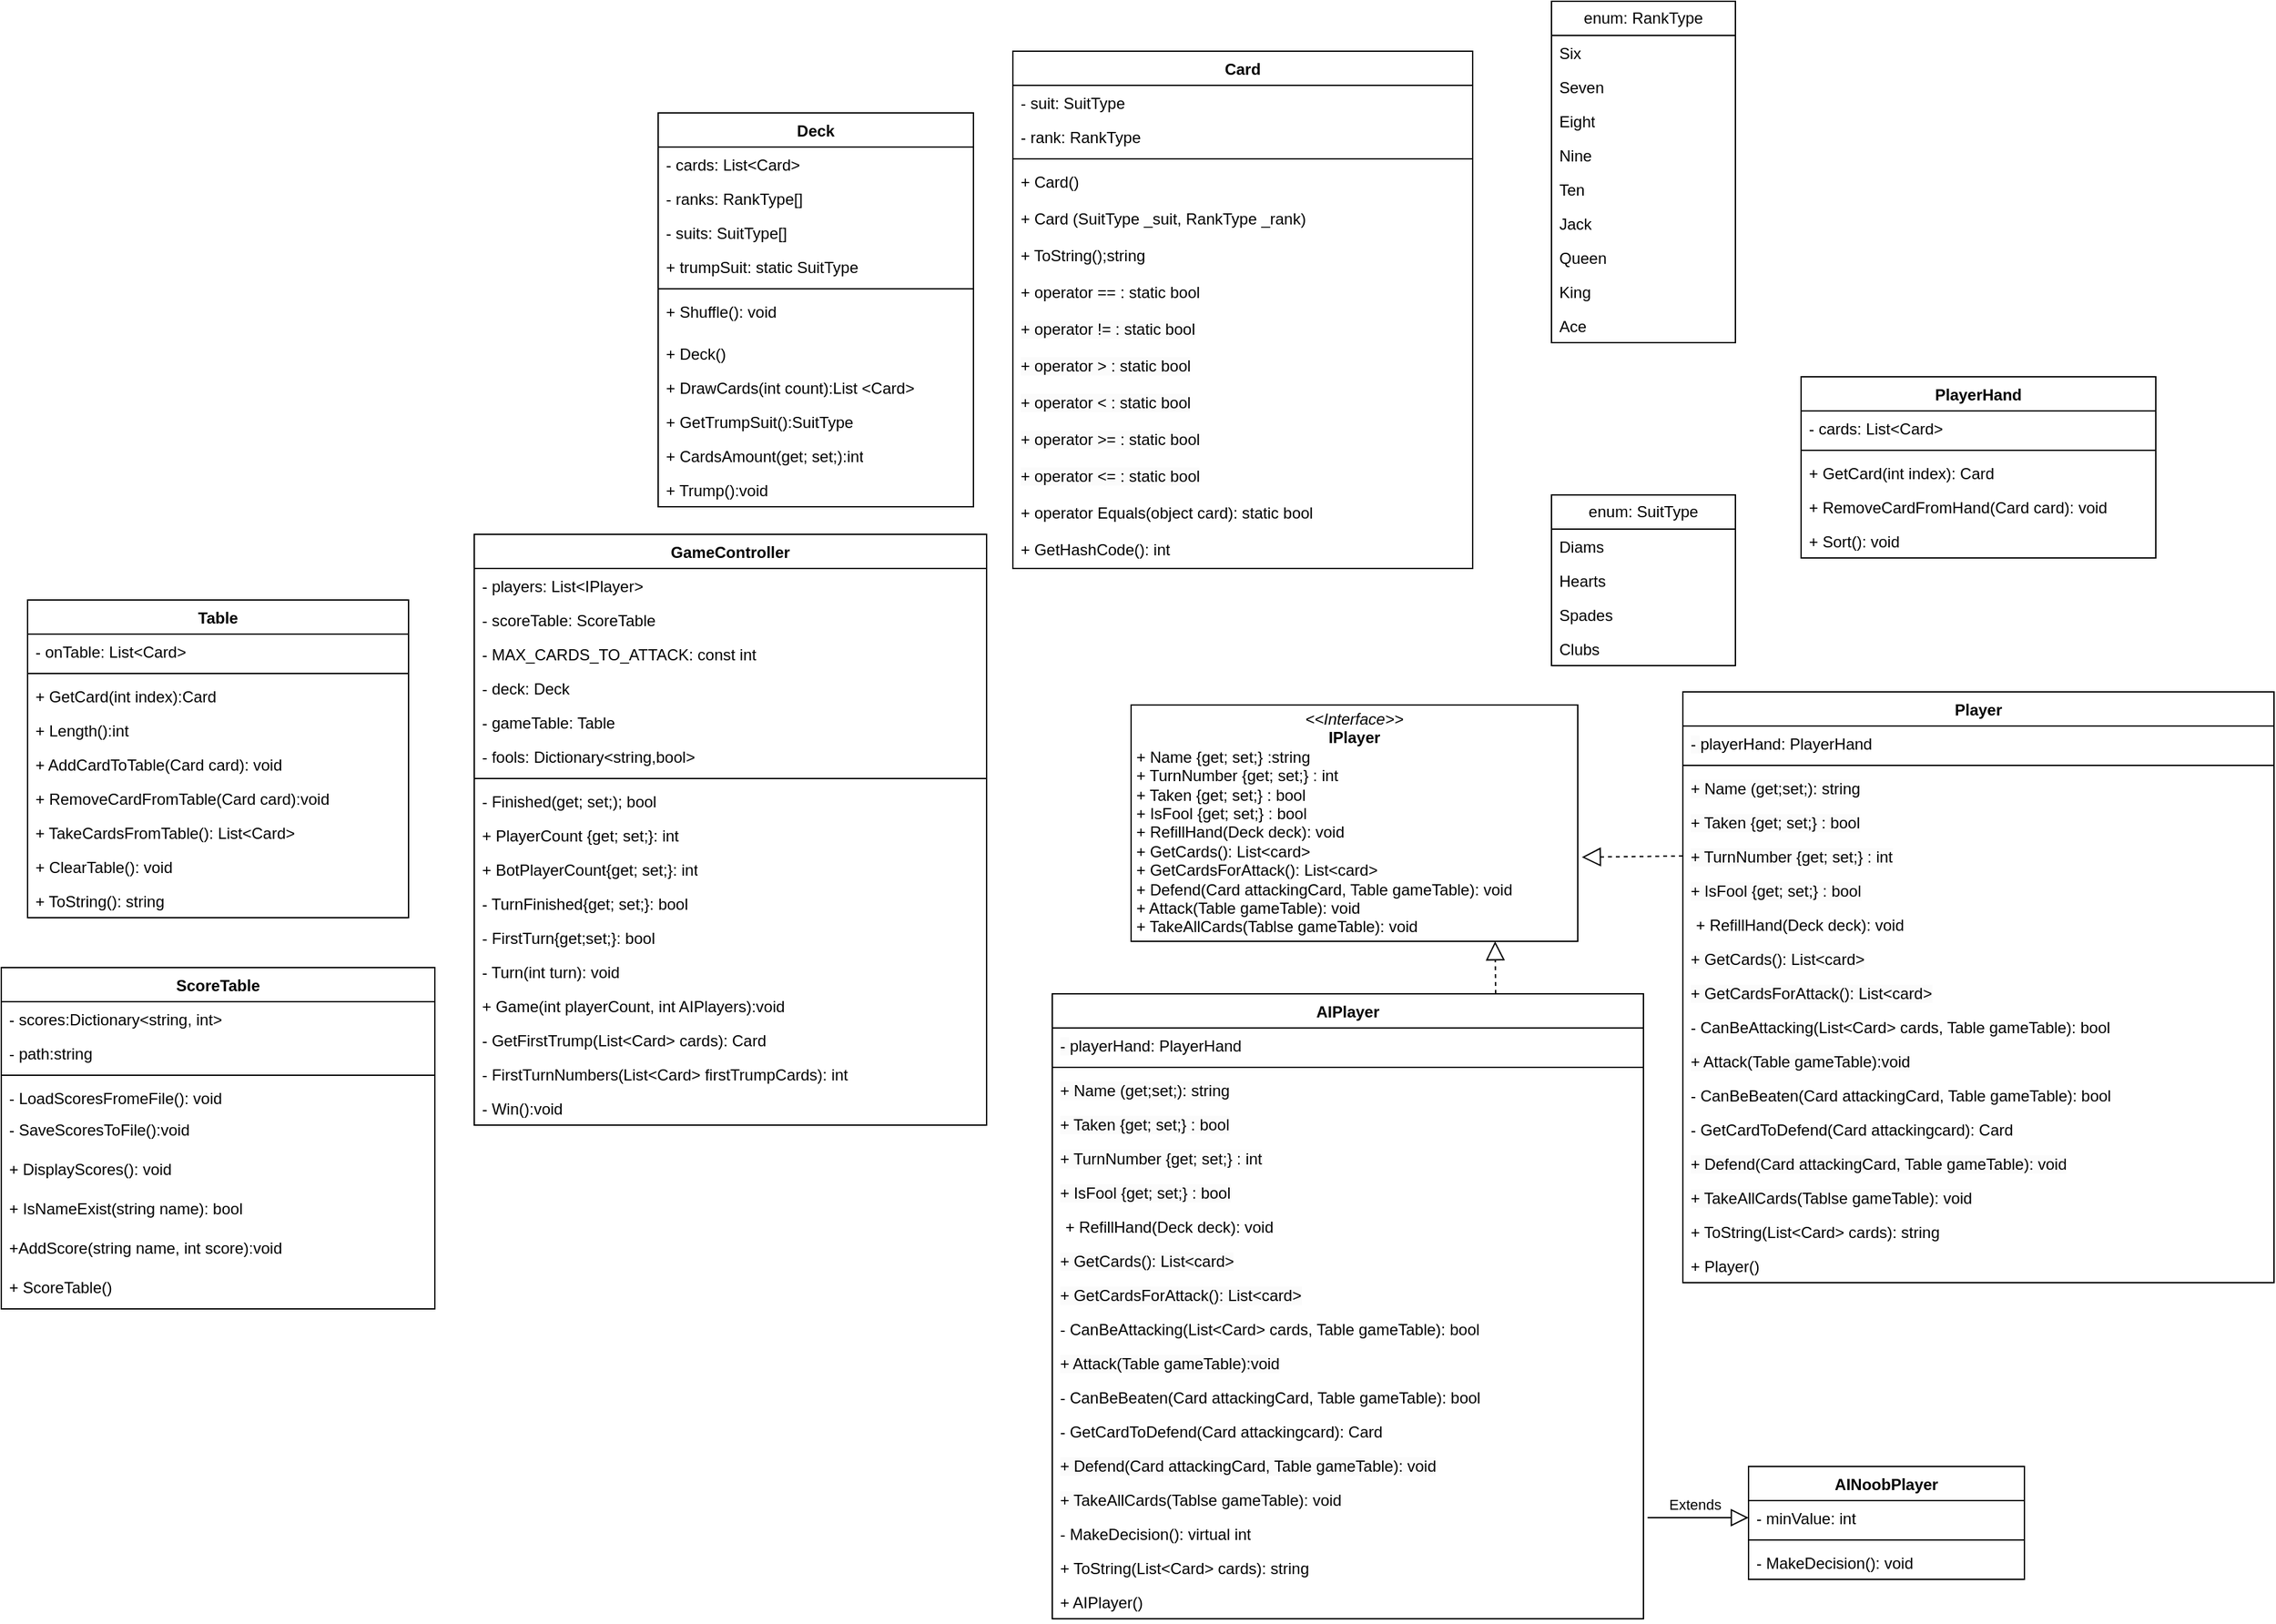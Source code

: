<mxfile version="24.7.17">
  <diagram name="Страница — 1" id="oNnPywaHwcHPnCb4dMVC">
    <mxGraphModel dx="3088" dy="3110" grid="1" gridSize="10" guides="1" tooltips="1" connect="1" arrows="1" fold="1" page="1" pageScale="1" pageWidth="827" pageHeight="1169" math="0" shadow="0">
      <root>
        <mxCell id="0" />
        <mxCell id="1" parent="0" />
        <mxCell id="u0cuv5xGiNIbPDt_39iv-7" value="&lt;p style=&quot;margin:0px;margin-top:4px;text-align:center;&quot;&gt;&lt;i&gt;&amp;lt;&amp;lt;Interface&amp;gt;&amp;gt;&lt;/i&gt;&lt;br&gt;&lt;b&gt;IPlayer&lt;/b&gt;&lt;/p&gt;&lt;p style=&quot;margin:0px;margin-left:4px;&quot;&gt;&lt;/p&gt;&lt;p style=&quot;margin:0px;margin-left:4px;&quot;&gt;+ Name {get; set;} :string&lt;/p&gt;&lt;p style=&quot;margin:0px;margin-left:4px;&quot;&gt;+ TurnNumber {get; set;} : int&lt;/p&gt;&lt;p style=&quot;margin:0px;margin-left:4px;&quot;&gt;+ Taken {get; set;} : bool&lt;/p&gt;&lt;p style=&quot;margin:0px;margin-left:4px;&quot;&gt;+ IsFool {get; set;} : bool&lt;/p&gt;&lt;p style=&quot;margin:0px;margin-left:4px;&quot;&gt;&lt;span style=&quot;background-color: initial;&quot;&gt;+ RefillHand(Deck deck): void&lt;/span&gt;&lt;br&gt;&lt;/p&gt;&lt;p style=&quot;margin:0px;margin-left:4px;&quot;&gt;&lt;span style=&quot;background-color: initial;&quot;&gt;+ GetCards(): List&amp;lt;card&amp;gt;&lt;/span&gt;&lt;/p&gt;&lt;p style=&quot;margin:0px;margin-left:4px;&quot;&gt;+ GetCardsForAttack(): List&amp;lt;card&amp;gt;&lt;span style=&quot;background-color: initial;&quot;&gt;&lt;br&gt;&lt;/span&gt;&lt;/p&gt;&lt;p style=&quot;margin:0px;margin-left:4px;&quot;&gt;+ Defend(Card attackingCard, Table gameTable&lt;span style=&quot;background-color: initial;&quot;&gt;): void&lt;/span&gt;&lt;/p&gt;&lt;p style=&quot;margin:0px;margin-left:4px;&quot;&gt;+ Attack(Table gameTable&lt;span style=&quot;background-color: initial;&quot;&gt;): void&lt;/span&gt;&lt;/p&gt;&lt;p style=&quot;margin:0px;margin-left:4px;&quot;&gt;+ TakeAllCards(Tablse gameTable): void&lt;br&gt;&lt;/p&gt;" style="verticalAlign=top;align=left;overflow=fill;html=1;whiteSpace=wrap;" parent="1" vertex="1">
          <mxGeometry x="-410" y="-850" width="340" height="180" as="geometry" />
        </mxCell>
        <mxCell id="u0cuv5xGiNIbPDt_39iv-9" value="enum: SuitType" style="swimlane;fontStyle=0;childLayout=stackLayout;horizontal=1;startSize=26;fillColor=none;horizontalStack=0;resizeParent=1;resizeParentMax=0;resizeLast=0;collapsible=1;marginBottom=0;whiteSpace=wrap;html=1;" parent="1" vertex="1">
          <mxGeometry x="-90" y="-1010" width="140" height="130" as="geometry" />
        </mxCell>
        <mxCell id="u0cuv5xGiNIbPDt_39iv-10" value="Diams" style="text;strokeColor=none;fillColor=none;align=left;verticalAlign=top;spacingLeft=4;spacingRight=4;overflow=hidden;rotatable=0;points=[[0,0.5],[1,0.5]];portConstraint=eastwest;whiteSpace=wrap;html=1;" parent="u0cuv5xGiNIbPDt_39iv-9" vertex="1">
          <mxGeometry y="26" width="140" height="26" as="geometry" />
        </mxCell>
        <mxCell id="u0cuv5xGiNIbPDt_39iv-12" value="Hearts" style="text;strokeColor=none;fillColor=none;align=left;verticalAlign=top;spacingLeft=4;spacingRight=4;overflow=hidden;rotatable=0;points=[[0,0.5],[1,0.5]];portConstraint=eastwest;whiteSpace=wrap;html=1;" parent="u0cuv5xGiNIbPDt_39iv-9" vertex="1">
          <mxGeometry y="52" width="140" height="26" as="geometry" />
        </mxCell>
        <mxCell id="u0cuv5xGiNIbPDt_39iv-14" value="Spades" style="text;strokeColor=none;fillColor=none;align=left;verticalAlign=top;spacingLeft=4;spacingRight=4;overflow=hidden;rotatable=0;points=[[0,0.5],[1,0.5]];portConstraint=eastwest;whiteSpace=wrap;html=1;" parent="u0cuv5xGiNIbPDt_39iv-9" vertex="1">
          <mxGeometry y="78" width="140" height="26" as="geometry" />
        </mxCell>
        <mxCell id="u0cuv5xGiNIbPDt_39iv-13" value="Clubs" style="text;strokeColor=none;fillColor=none;align=left;verticalAlign=top;spacingLeft=4;spacingRight=4;overflow=hidden;rotatable=0;points=[[0,0.5],[1,0.5]];portConstraint=eastwest;whiteSpace=wrap;html=1;" parent="u0cuv5xGiNIbPDt_39iv-9" vertex="1">
          <mxGeometry y="104" width="140" height="26" as="geometry" />
        </mxCell>
        <mxCell id="u0cuv5xGiNIbPDt_39iv-15" value="enum: RankType" style="swimlane;fontStyle=0;childLayout=stackLayout;horizontal=1;startSize=26;fillColor=none;horizontalStack=0;resizeParent=1;resizeParentMax=0;resizeLast=0;collapsible=1;marginBottom=0;whiteSpace=wrap;html=1;align=center;" parent="1" vertex="1">
          <mxGeometry x="-90" y="-1386" width="140" height="260" as="geometry" />
        </mxCell>
        <mxCell id="u0cuv5xGiNIbPDt_39iv-16" value="Six" style="text;strokeColor=none;fillColor=none;align=left;verticalAlign=top;spacingLeft=4;spacingRight=4;overflow=hidden;rotatable=0;points=[[0,0.5],[1,0.5]];portConstraint=eastwest;whiteSpace=wrap;html=1;" parent="u0cuv5xGiNIbPDt_39iv-15" vertex="1">
          <mxGeometry y="26" width="140" height="26" as="geometry" />
        </mxCell>
        <mxCell id="u0cuv5xGiNIbPDt_39iv-21" value="Seven" style="text;strokeColor=none;fillColor=none;align=left;verticalAlign=top;spacingLeft=4;spacingRight=4;overflow=hidden;rotatable=0;points=[[0,0.5],[1,0.5]];portConstraint=eastwest;whiteSpace=wrap;html=1;" parent="u0cuv5xGiNIbPDt_39iv-15" vertex="1">
          <mxGeometry y="52" width="140" height="26" as="geometry" />
        </mxCell>
        <mxCell id="u0cuv5xGiNIbPDt_39iv-20" value="Eight" style="text;strokeColor=none;fillColor=none;align=left;verticalAlign=top;spacingLeft=4;spacingRight=4;overflow=hidden;rotatable=0;points=[[0,0.5],[1,0.5]];portConstraint=eastwest;whiteSpace=wrap;html=1;" parent="u0cuv5xGiNIbPDt_39iv-15" vertex="1">
          <mxGeometry y="78" width="140" height="26" as="geometry" />
        </mxCell>
        <mxCell id="u0cuv5xGiNIbPDt_39iv-17" value="Nine" style="text;strokeColor=none;fillColor=none;align=left;verticalAlign=top;spacingLeft=4;spacingRight=4;overflow=hidden;rotatable=0;points=[[0,0.5],[1,0.5]];portConstraint=eastwest;whiteSpace=wrap;html=1;" parent="u0cuv5xGiNIbPDt_39iv-15" vertex="1">
          <mxGeometry y="104" width="140" height="26" as="geometry" />
        </mxCell>
        <mxCell id="u0cuv5xGiNIbPDt_39iv-18" value="Ten" style="text;strokeColor=none;fillColor=none;align=left;verticalAlign=top;spacingLeft=4;spacingRight=4;overflow=hidden;rotatable=0;points=[[0,0.5],[1,0.5]];portConstraint=eastwest;whiteSpace=wrap;html=1;" parent="u0cuv5xGiNIbPDt_39iv-15" vertex="1">
          <mxGeometry y="130" width="140" height="26" as="geometry" />
        </mxCell>
        <mxCell id="u0cuv5xGiNIbPDt_39iv-19" value="Jack" style="text;strokeColor=none;fillColor=none;align=left;verticalAlign=top;spacingLeft=4;spacingRight=4;overflow=hidden;rotatable=0;points=[[0,0.5],[1,0.5]];portConstraint=eastwest;whiteSpace=wrap;html=1;" parent="u0cuv5xGiNIbPDt_39iv-15" vertex="1">
          <mxGeometry y="156" width="140" height="26" as="geometry" />
        </mxCell>
        <mxCell id="u0cuv5xGiNIbPDt_39iv-24" value="Queen" style="text;strokeColor=none;fillColor=none;align=left;verticalAlign=top;spacingLeft=4;spacingRight=4;overflow=hidden;rotatable=0;points=[[0,0.5],[1,0.5]];portConstraint=eastwest;whiteSpace=wrap;html=1;" parent="u0cuv5xGiNIbPDt_39iv-15" vertex="1">
          <mxGeometry y="182" width="140" height="26" as="geometry" />
        </mxCell>
        <mxCell id="u0cuv5xGiNIbPDt_39iv-23" value="King" style="text;strokeColor=none;fillColor=none;align=left;verticalAlign=top;spacingLeft=4;spacingRight=4;overflow=hidden;rotatable=0;points=[[0,0.5],[1,0.5]];portConstraint=eastwest;whiteSpace=wrap;html=1;" parent="u0cuv5xGiNIbPDt_39iv-15" vertex="1">
          <mxGeometry y="208" width="140" height="26" as="geometry" />
        </mxCell>
        <mxCell id="u0cuv5xGiNIbPDt_39iv-22" value="Ace" style="text;strokeColor=none;fillColor=none;align=left;verticalAlign=top;spacingLeft=4;spacingRight=4;overflow=hidden;rotatable=0;points=[[0,0.5],[1,0.5]];portConstraint=eastwest;whiteSpace=wrap;html=1;" parent="u0cuv5xGiNIbPDt_39iv-15" vertex="1">
          <mxGeometry y="234" width="140" height="26" as="geometry" />
        </mxCell>
        <mxCell id="u0cuv5xGiNIbPDt_39iv-30" value="GameController" style="swimlane;fontStyle=1;align=center;verticalAlign=top;childLayout=stackLayout;horizontal=1;startSize=26;horizontalStack=0;resizeParent=1;resizeParentMax=0;resizeLast=0;collapsible=1;marginBottom=0;whiteSpace=wrap;html=1;" parent="1" vertex="1">
          <mxGeometry x="-910" y="-980" width="390" height="450" as="geometry" />
        </mxCell>
        <mxCell id="uTUZKhjC_i32pkB5EiFj-2" value="- players: List&amp;lt;IPlayer&amp;gt;" style="text;strokeColor=none;fillColor=none;align=left;verticalAlign=top;spacingLeft=4;spacingRight=4;overflow=hidden;rotatable=0;points=[[0,0.5],[1,0.5]];portConstraint=eastwest;whiteSpace=wrap;html=1;" parent="u0cuv5xGiNIbPDt_39iv-30" vertex="1">
          <mxGeometry y="26" width="390" height="26" as="geometry" />
        </mxCell>
        <mxCell id="u0cuv5xGiNIbPDt_39iv-89" value="- scoreTable: ScoreTable" style="text;strokeColor=none;fillColor=none;align=left;verticalAlign=top;spacingLeft=4;spacingRight=4;overflow=hidden;rotatable=0;points=[[0,0.5],[1,0.5]];portConstraint=eastwest;whiteSpace=wrap;html=1;" parent="u0cuv5xGiNIbPDt_39iv-30" vertex="1">
          <mxGeometry y="52" width="390" height="26" as="geometry" />
        </mxCell>
        <mxCell id="u0cuv5xGiNIbPDt_39iv-86" value="- MAX_CARDS_TO_ATTACK: const int" style="text;strokeColor=none;fillColor=none;align=left;verticalAlign=top;spacingLeft=4;spacingRight=4;overflow=hidden;rotatable=0;points=[[0,0.5],[1,0.5]];portConstraint=eastwest;whiteSpace=wrap;html=1;" parent="u0cuv5xGiNIbPDt_39iv-30" vertex="1">
          <mxGeometry y="78" width="390" height="26" as="geometry" />
        </mxCell>
        <mxCell id="u0cuv5xGiNIbPDt_39iv-88" value="- deck: Deck" style="text;strokeColor=none;fillColor=none;align=left;verticalAlign=top;spacingLeft=4;spacingRight=4;overflow=hidden;rotatable=0;points=[[0,0.5],[1,0.5]];portConstraint=eastwest;whiteSpace=wrap;html=1;" parent="u0cuv5xGiNIbPDt_39iv-30" vertex="1">
          <mxGeometry y="104" width="390" height="26" as="geometry" />
        </mxCell>
        <mxCell id="g_3MPtzC0vHh95wkXW5L-55" value="- gameTable: Table" style="text;strokeColor=none;fillColor=none;align=left;verticalAlign=top;spacingLeft=4;spacingRight=4;overflow=hidden;rotatable=0;points=[[0,0.5],[1,0.5]];portConstraint=eastwest;whiteSpace=wrap;html=1;" parent="u0cuv5xGiNIbPDt_39iv-30" vertex="1">
          <mxGeometry y="130" width="390" height="26" as="geometry" />
        </mxCell>
        <mxCell id="1dLIoL9sPWLvUdfnDK37-1" value="- fools: Dictionary&amp;lt;string,bool&amp;gt;" style="text;strokeColor=none;fillColor=none;align=left;verticalAlign=top;spacingLeft=4;spacingRight=4;overflow=hidden;rotatable=0;points=[[0,0.5],[1,0.5]];portConstraint=eastwest;whiteSpace=wrap;html=1;" vertex="1" parent="u0cuv5xGiNIbPDt_39iv-30">
          <mxGeometry y="156" width="390" height="26" as="geometry" />
        </mxCell>
        <mxCell id="u0cuv5xGiNIbPDt_39iv-32" value="" style="line;strokeWidth=1;fillColor=none;align=left;verticalAlign=middle;spacingTop=-1;spacingLeft=3;spacingRight=3;rotatable=0;labelPosition=right;points=[];portConstraint=eastwest;strokeColor=inherit;" parent="u0cuv5xGiNIbPDt_39iv-30" vertex="1">
          <mxGeometry y="182" width="390" height="8" as="geometry" />
        </mxCell>
        <mxCell id="u0cuv5xGiNIbPDt_39iv-90" value="- Finished(get; set;); bool" style="text;strokeColor=none;fillColor=none;align=left;verticalAlign=top;spacingLeft=4;spacingRight=4;overflow=hidden;rotatable=0;points=[[0,0.5],[1,0.5]];portConstraint=eastwest;whiteSpace=wrap;html=1;" parent="u0cuv5xGiNIbPDt_39iv-30" vertex="1">
          <mxGeometry y="190" width="390" height="26" as="geometry" />
        </mxCell>
        <mxCell id="g_3MPtzC0vHh95wkXW5L-60" value="+ PlayerCount {get; set;}: int" style="text;strokeColor=none;fillColor=none;align=left;verticalAlign=top;spacingLeft=4;spacingRight=4;overflow=hidden;rotatable=0;points=[[0,0.5],[1,0.5]];portConstraint=eastwest;whiteSpace=wrap;html=1;" parent="u0cuv5xGiNIbPDt_39iv-30" vertex="1">
          <mxGeometry y="216" width="390" height="26" as="geometry" />
        </mxCell>
        <mxCell id="g_3MPtzC0vHh95wkXW5L-59" value="+ BotPlayerCount{get; set;}: int" style="text;strokeColor=none;fillColor=none;align=left;verticalAlign=top;spacingLeft=4;spacingRight=4;overflow=hidden;rotatable=0;points=[[0,0.5],[1,0.5]];portConstraint=eastwest;whiteSpace=wrap;html=1;" parent="u0cuv5xGiNIbPDt_39iv-30" vertex="1">
          <mxGeometry y="242" width="390" height="26" as="geometry" />
        </mxCell>
        <mxCell id="g_3MPtzC0vHh95wkXW5L-58" value="- TurnFinished{get; set;}: bool" style="text;strokeColor=none;fillColor=none;align=left;verticalAlign=top;spacingLeft=4;spacingRight=4;overflow=hidden;rotatable=0;points=[[0,0.5],[1,0.5]];portConstraint=eastwest;whiteSpace=wrap;html=1;" parent="u0cuv5xGiNIbPDt_39iv-30" vertex="1">
          <mxGeometry y="268" width="390" height="26" as="geometry" />
        </mxCell>
        <mxCell id="g_3MPtzC0vHh95wkXW5L-57" value="- FirstTurn{get;set;}: bool" style="text;strokeColor=none;fillColor=none;align=left;verticalAlign=top;spacingLeft=4;spacingRight=4;overflow=hidden;rotatable=0;points=[[0,0.5],[1,0.5]];portConstraint=eastwest;whiteSpace=wrap;html=1;" parent="u0cuv5xGiNIbPDt_39iv-30" vertex="1">
          <mxGeometry y="294" width="390" height="26" as="geometry" />
        </mxCell>
        <mxCell id="g_3MPtzC0vHh95wkXW5L-56" value="- Turn(int turn): void" style="text;strokeColor=none;fillColor=none;align=left;verticalAlign=top;spacingLeft=4;spacingRight=4;overflow=hidden;rotatable=0;points=[[0,0.5],[1,0.5]];portConstraint=eastwest;whiteSpace=wrap;html=1;" parent="u0cuv5xGiNIbPDt_39iv-30" vertex="1">
          <mxGeometry y="320" width="390" height="26" as="geometry" />
        </mxCell>
        <mxCell id="u0cuv5xGiNIbPDt_39iv-36" value="+ Game(int playerCount, int AIPlayers):void" style="text;strokeColor=none;fillColor=none;align=left;verticalAlign=top;spacingLeft=4;spacingRight=4;overflow=hidden;rotatable=0;points=[[0,0.5],[1,0.5]];portConstraint=eastwest;whiteSpace=wrap;html=1;" parent="u0cuv5xGiNIbPDt_39iv-30" vertex="1">
          <mxGeometry y="346" width="390" height="26" as="geometry" />
        </mxCell>
        <mxCell id="g_3MPtzC0vHh95wkXW5L-62" value="- GetFirstTrump(List&amp;lt;Card&amp;gt; cards): Card" style="text;strokeColor=none;fillColor=none;align=left;verticalAlign=top;spacingLeft=4;spacingRight=4;overflow=hidden;rotatable=0;points=[[0,0.5],[1,0.5]];portConstraint=eastwest;whiteSpace=wrap;html=1;" parent="u0cuv5xGiNIbPDt_39iv-30" vertex="1">
          <mxGeometry y="372" width="390" height="26" as="geometry" />
        </mxCell>
        <mxCell id="g_3MPtzC0vHh95wkXW5L-61" value="- FirstTurnNumbers(List&amp;lt;Card&amp;gt; firstTrumpCards): int" style="text;strokeColor=none;fillColor=none;align=left;verticalAlign=top;spacingLeft=4;spacingRight=4;overflow=hidden;rotatable=0;points=[[0,0.5],[1,0.5]];portConstraint=eastwest;whiteSpace=wrap;html=1;" parent="u0cuv5xGiNIbPDt_39iv-30" vertex="1">
          <mxGeometry y="398" width="390" height="26" as="geometry" />
        </mxCell>
        <mxCell id="u0cuv5xGiNIbPDt_39iv-35" value="- Win():void" style="text;strokeColor=none;fillColor=none;align=left;verticalAlign=top;spacingLeft=4;spacingRight=4;overflow=hidden;rotatable=0;points=[[0,0.5],[1,0.5]];portConstraint=eastwest;whiteSpace=wrap;html=1;" parent="u0cuv5xGiNIbPDt_39iv-30" vertex="1">
          <mxGeometry y="424" width="390" height="26" as="geometry" />
        </mxCell>
        <mxCell id="u0cuv5xGiNIbPDt_39iv-38" value="&lt;b&gt;Deck&lt;/b&gt;" style="swimlane;fontStyle=1;align=center;verticalAlign=top;childLayout=stackLayout;horizontal=1;startSize=26;horizontalStack=0;resizeParent=1;resizeParentMax=0;resizeLast=0;collapsible=1;marginBottom=0;whiteSpace=wrap;html=1;" parent="1" vertex="1">
          <mxGeometry x="-770" y="-1301" width="240" height="300" as="geometry" />
        </mxCell>
        <mxCell id="u0cuv5xGiNIbPDt_39iv-39" value="- cards: List&amp;lt;Card&amp;gt;" style="text;strokeColor=none;fillColor=none;align=left;verticalAlign=top;spacingLeft=4;spacingRight=4;overflow=hidden;rotatable=0;points=[[0,0.5],[1,0.5]];portConstraint=eastwest;whiteSpace=wrap;html=1;" parent="u0cuv5xGiNIbPDt_39iv-38" vertex="1">
          <mxGeometry y="26" width="240" height="26" as="geometry" />
        </mxCell>
        <mxCell id="u0cuv5xGiNIbPDt_39iv-42" value="- ranks: RankType[]" style="text;strokeColor=none;fillColor=none;align=left;verticalAlign=top;spacingLeft=4;spacingRight=4;overflow=hidden;rotatable=0;points=[[0,0.5],[1,0.5]];portConstraint=eastwest;whiteSpace=wrap;html=1;" parent="u0cuv5xGiNIbPDt_39iv-38" vertex="1">
          <mxGeometry y="52" width="240" height="26" as="geometry" />
        </mxCell>
        <mxCell id="g_3MPtzC0vHh95wkXW5L-7" value="- suits: SuitType[]" style="text;strokeColor=none;fillColor=none;align=left;verticalAlign=top;spacingLeft=4;spacingRight=4;overflow=hidden;rotatable=0;points=[[0,0.5],[1,0.5]];portConstraint=eastwest;whiteSpace=wrap;html=1;" parent="u0cuv5xGiNIbPDt_39iv-38" vertex="1">
          <mxGeometry y="78" width="240" height="26" as="geometry" />
        </mxCell>
        <mxCell id="g_3MPtzC0vHh95wkXW5L-8" value="+ trumpSuit: static SuitType" style="text;strokeColor=none;fillColor=none;align=left;verticalAlign=top;spacingLeft=4;spacingRight=4;overflow=hidden;rotatable=0;points=[[0,0.5],[1,0.5]];portConstraint=eastwest;whiteSpace=wrap;html=1;" parent="u0cuv5xGiNIbPDt_39iv-38" vertex="1">
          <mxGeometry y="104" width="240" height="26" as="geometry" />
        </mxCell>
        <mxCell id="u0cuv5xGiNIbPDt_39iv-40" value="" style="line;strokeWidth=1;fillColor=none;align=left;verticalAlign=middle;spacingTop=-1;spacingLeft=3;spacingRight=3;rotatable=0;labelPosition=right;points=[];portConstraint=eastwest;strokeColor=inherit;" parent="u0cuv5xGiNIbPDt_39iv-38" vertex="1">
          <mxGeometry y="130" width="240" height="8" as="geometry" />
        </mxCell>
        <mxCell id="u0cuv5xGiNIbPDt_39iv-41" value="+ Shuffle(): void" style="text;strokeColor=none;fillColor=none;align=left;verticalAlign=top;spacingLeft=4;spacingRight=4;overflow=hidden;rotatable=0;points=[[0,0.5],[1,0.5]];portConstraint=eastwest;whiteSpace=wrap;html=1;" parent="u0cuv5xGiNIbPDt_39iv-38" vertex="1">
          <mxGeometry y="138" width="240" height="32" as="geometry" />
        </mxCell>
        <mxCell id="g_3MPtzC0vHh95wkXW5L-9" value="+ Deck()" style="text;strokeColor=none;fillColor=none;align=left;verticalAlign=top;spacingLeft=4;spacingRight=4;overflow=hidden;rotatable=0;points=[[0,0.5],[1,0.5]];portConstraint=eastwest;whiteSpace=wrap;html=1;" parent="u0cuv5xGiNIbPDt_39iv-38" vertex="1">
          <mxGeometry y="170" width="240" height="26" as="geometry" />
        </mxCell>
        <mxCell id="XW7uV3UIntbRirsTcnwH-25" value="+ DrawCards(int count):List &amp;lt;Card&amp;gt;" style="text;strokeColor=none;fillColor=none;align=left;verticalAlign=top;spacingLeft=4;spacingRight=4;overflow=hidden;rotatable=0;points=[[0,0.5],[1,0.5]];portConstraint=eastwest;whiteSpace=wrap;html=1;" parent="u0cuv5xGiNIbPDt_39iv-38" vertex="1">
          <mxGeometry y="196" width="240" height="26" as="geometry" />
        </mxCell>
        <mxCell id="u0cuv5xGiNIbPDt_39iv-43" value="+ GetTrumpSuit():Suit&lt;span style=&quot;background-color: initial;&quot;&gt;Type&lt;/span&gt;" style="text;strokeColor=none;fillColor=none;align=left;verticalAlign=top;spacingLeft=4;spacingRight=4;overflow=hidden;rotatable=0;points=[[0,0.5],[1,0.5]];portConstraint=eastwest;whiteSpace=wrap;html=1;" parent="u0cuv5xGiNIbPDt_39iv-38" vertex="1">
          <mxGeometry y="222" width="240" height="26" as="geometry" />
        </mxCell>
        <mxCell id="u0cuv5xGiNIbPDt_39iv-70" value="+ CardsAmount(get; set;):int" style="text;strokeColor=none;fillColor=none;align=left;verticalAlign=top;spacingLeft=4;spacingRight=4;overflow=hidden;rotatable=0;points=[[0,0.5],[1,0.5]];portConstraint=eastwest;whiteSpace=wrap;html=1;" parent="u0cuv5xGiNIbPDt_39iv-38" vertex="1">
          <mxGeometry y="248" width="240" height="26" as="geometry" />
        </mxCell>
        <mxCell id="uD5jhdBLe7129n5WWqSE-4" value="+ Trump():void" style="text;strokeColor=none;fillColor=none;align=left;verticalAlign=top;spacingLeft=4;spacingRight=4;overflow=hidden;rotatable=0;points=[[0,0.5],[1,0.5]];portConstraint=eastwest;whiteSpace=wrap;html=1;" parent="u0cuv5xGiNIbPDt_39iv-38" vertex="1">
          <mxGeometry y="274" width="240" height="26" as="geometry" />
        </mxCell>
        <mxCell id="u0cuv5xGiNIbPDt_39iv-45" value="ScoreTable" style="swimlane;fontStyle=1;align=center;verticalAlign=top;childLayout=stackLayout;horizontal=1;startSize=26;horizontalStack=0;resizeParent=1;resizeParentMax=0;resizeLast=0;collapsible=1;marginBottom=0;whiteSpace=wrap;html=1;" parent="1" vertex="1">
          <mxGeometry x="-1270" y="-650" width="330" height="260" as="geometry" />
        </mxCell>
        <mxCell id="u0cuv5xGiNIbPDt_39iv-67" value="- scores&lt;span style=&quot;background-color: initial;&quot;&gt;:Dictionary&amp;lt;string, int&amp;gt;&lt;/span&gt;" style="text;strokeColor=none;fillColor=none;align=left;verticalAlign=top;spacingLeft=4;spacingRight=4;overflow=hidden;rotatable=0;points=[[0,0.5],[1,0.5]];portConstraint=eastwest;whiteSpace=wrap;html=1;" parent="u0cuv5xGiNIbPDt_39iv-45" vertex="1">
          <mxGeometry y="26" width="330" height="26" as="geometry" />
        </mxCell>
        <mxCell id="uD5jhdBLe7129n5WWqSE-16" value="- path:string" style="text;strokeColor=none;fillColor=none;align=left;verticalAlign=top;spacingLeft=4;spacingRight=4;overflow=hidden;rotatable=0;points=[[0,0.5],[1,0.5]];portConstraint=eastwest;whiteSpace=wrap;html=1;" parent="u0cuv5xGiNIbPDt_39iv-45" vertex="1">
          <mxGeometry y="52" width="330" height="26" as="geometry" />
        </mxCell>
        <mxCell id="u0cuv5xGiNIbPDt_39iv-47" value="" style="line;strokeWidth=1;fillColor=none;align=left;verticalAlign=middle;spacingTop=-1;spacingLeft=3;spacingRight=3;rotatable=0;labelPosition=right;points=[];portConstraint=eastwest;strokeColor=inherit;" parent="u0cuv5xGiNIbPDt_39iv-45" vertex="1">
          <mxGeometry y="78" width="330" height="8" as="geometry" />
        </mxCell>
        <mxCell id="u0cuv5xGiNIbPDt_39iv-48" value="- LoadScoresFromeFile(): void" style="text;strokeColor=none;fillColor=none;align=left;verticalAlign=top;spacingLeft=4;spacingRight=4;overflow=hidden;rotatable=0;points=[[0,0.5],[1,0.5]];portConstraint=eastwest;whiteSpace=wrap;html=1;" parent="u0cuv5xGiNIbPDt_39iv-45" vertex="1">
          <mxGeometry y="86" width="330" height="24" as="geometry" />
        </mxCell>
        <mxCell id="g_3MPtzC0vHh95wkXW5L-1" value="- SaveScoresToFile():void" style="text;strokeColor=none;fillColor=none;align=left;verticalAlign=top;spacingLeft=4;spacingRight=4;overflow=hidden;rotatable=0;points=[[0,0.5],[1,0.5]];portConstraint=eastwest;whiteSpace=wrap;html=1;" parent="u0cuv5xGiNIbPDt_39iv-45" vertex="1">
          <mxGeometry y="110" width="330" height="30" as="geometry" />
        </mxCell>
        <mxCell id="g_3MPtzC0vHh95wkXW5L-2" value="+ DisplayScores(): void" style="text;strokeColor=none;fillColor=none;align=left;verticalAlign=top;spacingLeft=4;spacingRight=4;overflow=hidden;rotatable=0;points=[[0,0.5],[1,0.5]];portConstraint=eastwest;whiteSpace=wrap;html=1;" parent="u0cuv5xGiNIbPDt_39iv-45" vertex="1">
          <mxGeometry y="140" width="330" height="30" as="geometry" />
        </mxCell>
        <mxCell id="g_3MPtzC0vHh95wkXW5L-3" value="+ IsNameExist(string name): bool" style="text;strokeColor=none;fillColor=none;align=left;verticalAlign=top;spacingLeft=4;spacingRight=4;overflow=hidden;rotatable=0;points=[[0,0.5],[1,0.5]];portConstraint=eastwest;whiteSpace=wrap;html=1;" parent="u0cuv5xGiNIbPDt_39iv-45" vertex="1">
          <mxGeometry y="170" width="330" height="30" as="geometry" />
        </mxCell>
        <mxCell id="g_3MPtzC0vHh95wkXW5L-6" value="+AddScore(string name, int score):void" style="text;strokeColor=none;fillColor=none;align=left;verticalAlign=top;spacingLeft=4;spacingRight=4;overflow=hidden;rotatable=0;points=[[0,0.5],[1,0.5]];portConstraint=eastwest;whiteSpace=wrap;html=1;" parent="u0cuv5xGiNIbPDt_39iv-45" vertex="1">
          <mxGeometry y="200" width="330" height="30" as="geometry" />
        </mxCell>
        <mxCell id="u0cuv5xGiNIbPDt_39iv-68" value="+ ScoreTable()" style="text;strokeColor=none;fillColor=none;align=left;verticalAlign=top;spacingLeft=4;spacingRight=4;overflow=hidden;rotatable=0;points=[[0,0.5],[1,0.5]];portConstraint=eastwest;whiteSpace=wrap;html=1;" parent="u0cuv5xGiNIbPDt_39iv-45" vertex="1">
          <mxGeometry y="230" width="330" height="30" as="geometry" />
        </mxCell>
        <mxCell id="u0cuv5xGiNIbPDt_39iv-58" value="Card" style="swimlane;fontStyle=1;align=center;verticalAlign=top;childLayout=stackLayout;horizontal=1;startSize=26;horizontalStack=0;resizeParent=1;resizeParentMax=0;resizeLast=0;collapsible=1;marginBottom=0;whiteSpace=wrap;html=1;" parent="1" vertex="1">
          <mxGeometry x="-500" y="-1348" width="350" height="394" as="geometry" />
        </mxCell>
        <mxCell id="u0cuv5xGiNIbPDt_39iv-59" value="- suit: SuitType" style="text;strokeColor=none;fillColor=none;align=left;verticalAlign=top;spacingLeft=4;spacingRight=4;overflow=hidden;rotatable=0;points=[[0,0.5],[1,0.5]];portConstraint=eastwest;whiteSpace=wrap;html=1;" parent="u0cuv5xGiNIbPDt_39iv-58" vertex="1">
          <mxGeometry y="26" width="350" height="26" as="geometry" />
        </mxCell>
        <mxCell id="u0cuv5xGiNIbPDt_39iv-63" value="- rank: RankType" style="text;strokeColor=none;fillColor=none;align=left;verticalAlign=top;spacingLeft=4;spacingRight=4;overflow=hidden;rotatable=0;points=[[0,0.5],[1,0.5]];portConstraint=eastwest;whiteSpace=wrap;html=1;" parent="u0cuv5xGiNIbPDt_39iv-58" vertex="1">
          <mxGeometry y="52" width="350" height="26" as="geometry" />
        </mxCell>
        <mxCell id="u0cuv5xGiNIbPDt_39iv-60" value="" style="line;strokeWidth=1;fillColor=none;align=left;verticalAlign=middle;spacingTop=-1;spacingLeft=3;spacingRight=3;rotatable=0;labelPosition=right;points=[];portConstraint=eastwest;strokeColor=inherit;" parent="u0cuv5xGiNIbPDt_39iv-58" vertex="1">
          <mxGeometry y="78" width="350" height="8" as="geometry" />
        </mxCell>
        <mxCell id="g_3MPtzC0vHh95wkXW5L-10" value="+ Card()" style="text;strokeColor=none;fillColor=none;align=left;verticalAlign=top;spacingLeft=4;spacingRight=4;overflow=hidden;rotatable=0;points=[[0,0.5],[1,0.5]];portConstraint=eastwest;whiteSpace=wrap;html=1;" parent="u0cuv5xGiNIbPDt_39iv-58" vertex="1">
          <mxGeometry y="86" width="350" height="28" as="geometry" />
        </mxCell>
        <mxCell id="u0cuv5xGiNIbPDt_39iv-61" value="+ Card (SuitType _suit, RankType&amp;nbsp;_rank)&amp;nbsp;" style="text;strokeColor=none;fillColor=none;align=left;verticalAlign=top;spacingLeft=4;spacingRight=4;overflow=hidden;rotatable=0;points=[[0,0.5],[1,0.5]];portConstraint=eastwest;whiteSpace=wrap;html=1;" parent="u0cuv5xGiNIbPDt_39iv-58" vertex="1">
          <mxGeometry y="114" width="350" height="28" as="geometry" />
        </mxCell>
        <mxCell id="u0cuv5xGiNIbPDt_39iv-87" value="+ ToString();string" style="text;strokeColor=none;fillColor=none;align=left;verticalAlign=top;spacingLeft=4;spacingRight=4;overflow=hidden;rotatable=0;points=[[0,0.5],[1,0.5]];portConstraint=eastwest;whiteSpace=wrap;html=1;" parent="u0cuv5xGiNIbPDt_39iv-58" vertex="1">
          <mxGeometry y="142" width="350" height="28" as="geometry" />
        </mxCell>
        <mxCell id="tphsWdSEAuGzGcMl0M73-14" value="&lt;div&gt;+ operator == : static bool&lt;/div&gt;" style="text;strokeColor=none;fillColor=none;align=left;verticalAlign=top;spacingLeft=4;spacingRight=4;overflow=hidden;rotatable=0;points=[[0,0.5],[1,0.5]];portConstraint=eastwest;whiteSpace=wrap;html=1;" parent="u0cuv5xGiNIbPDt_39iv-58" vertex="1">
          <mxGeometry y="170" width="350" height="28" as="geometry" />
        </mxCell>
        <mxCell id="g_3MPtzC0vHh95wkXW5L-14" value="&lt;span style=&quot;color: rgb(0, 0, 0); font-family: Helvetica; font-size: 12px; font-style: normal; font-variant-ligatures: normal; font-variant-caps: normal; font-weight: 400; letter-spacing: normal; orphans: 2; text-align: left; text-indent: 0px; text-transform: none; widows: 2; word-spacing: 0px; -webkit-text-stroke-width: 0px; white-space: normal; background-color: rgb(251, 251, 251); text-decoration-thickness: initial; text-decoration-style: initial; text-decoration-color: initial; display: inline !important; float: none;&quot;&gt;+ operator != : static bool&lt;/span&gt;&lt;div&gt;&lt;br/&gt;&lt;/div&gt;" style="text;strokeColor=none;fillColor=none;align=left;verticalAlign=top;spacingLeft=4;spacingRight=4;overflow=hidden;rotatable=0;points=[[0,0.5],[1,0.5]];portConstraint=eastwest;whiteSpace=wrap;html=1;" parent="u0cuv5xGiNIbPDt_39iv-58" vertex="1">
          <mxGeometry y="198" width="350" height="28" as="geometry" />
        </mxCell>
        <mxCell id="g_3MPtzC0vHh95wkXW5L-13" value="&lt;span style=&quot;color: rgb(0, 0, 0); font-family: Helvetica; font-size: 12px; font-style: normal; font-variant-ligatures: normal; font-variant-caps: normal; font-weight: 400; letter-spacing: normal; orphans: 2; text-align: left; text-indent: 0px; text-transform: none; widows: 2; word-spacing: 0px; -webkit-text-stroke-width: 0px; white-space: normal; background-color: rgb(251, 251, 251); text-decoration-thickness: initial; text-decoration-style: initial; text-decoration-color: initial; display: inline !important; float: none;&quot;&gt;+ operator &amp;gt; : static bool&lt;/span&gt;" style="text;strokeColor=none;fillColor=none;align=left;verticalAlign=top;spacingLeft=4;spacingRight=4;overflow=hidden;rotatable=0;points=[[0,0.5],[1,0.5]];portConstraint=eastwest;whiteSpace=wrap;html=1;" parent="u0cuv5xGiNIbPDt_39iv-58" vertex="1">
          <mxGeometry y="226" width="350" height="28" as="geometry" />
        </mxCell>
        <mxCell id="g_3MPtzC0vHh95wkXW5L-15" value="&lt;span style=&quot;color: rgb(0, 0, 0); font-family: Helvetica; font-size: 12px; font-style: normal; font-variant-ligatures: normal; font-variant-caps: normal; font-weight: 400; letter-spacing: normal; orphans: 2; text-align: left; text-indent: 0px; text-transform: none; widows: 2; word-spacing: 0px; -webkit-text-stroke-width: 0px; white-space: normal; background-color: rgb(251, 251, 251); text-decoration-thickness: initial; text-decoration-style: initial; text-decoration-color: initial; display: inline !important; float: none;&quot;&gt;+ operator &amp;lt; : static bool&lt;/span&gt;" style="text;strokeColor=none;fillColor=none;align=left;verticalAlign=top;spacingLeft=4;spacingRight=4;overflow=hidden;rotatable=0;points=[[0,0.5],[1,0.5]];portConstraint=eastwest;whiteSpace=wrap;html=1;" parent="u0cuv5xGiNIbPDt_39iv-58" vertex="1">
          <mxGeometry y="254" width="350" height="28" as="geometry" />
        </mxCell>
        <mxCell id="g_3MPtzC0vHh95wkXW5L-16" value="&lt;span style=&quot;color: rgb(0, 0, 0); font-family: Helvetica; font-size: 12px; font-style: normal; font-variant-ligatures: normal; font-variant-caps: normal; font-weight: 400; letter-spacing: normal; orphans: 2; text-align: left; text-indent: 0px; text-transform: none; widows: 2; word-spacing: 0px; -webkit-text-stroke-width: 0px; white-space: normal; background-color: rgb(251, 251, 251); text-decoration-thickness: initial; text-decoration-style: initial; text-decoration-color: initial; display: inline !important; float: none;&quot;&gt;+ operator &amp;gt;= : static bool&lt;/span&gt;" style="text;strokeColor=none;fillColor=none;align=left;verticalAlign=top;spacingLeft=4;spacingRight=4;overflow=hidden;rotatable=0;points=[[0,0.5],[1,0.5]];portConstraint=eastwest;whiteSpace=wrap;html=1;" parent="u0cuv5xGiNIbPDt_39iv-58" vertex="1">
          <mxGeometry y="282" width="350" height="28" as="geometry" />
        </mxCell>
        <mxCell id="g_3MPtzC0vHh95wkXW5L-17" value="&lt;span style=&quot;color: rgb(0, 0, 0); font-family: Helvetica; font-size: 12px; font-style: normal; font-variant-ligatures: normal; font-variant-caps: normal; font-weight: 400; letter-spacing: normal; orphans: 2; text-align: left; text-indent: 0px; text-transform: none; widows: 2; word-spacing: 0px; -webkit-text-stroke-width: 0px; white-space: normal; background-color: rgb(251, 251, 251); text-decoration-thickness: initial; text-decoration-style: initial; text-decoration-color: initial; display: inline !important; float: none;&quot;&gt;+ operator &amp;lt;= : static bool&lt;/span&gt;" style="text;strokeColor=none;fillColor=none;align=left;verticalAlign=top;spacingLeft=4;spacingRight=4;overflow=hidden;rotatable=0;points=[[0,0.5],[1,0.5]];portConstraint=eastwest;whiteSpace=wrap;html=1;" parent="u0cuv5xGiNIbPDt_39iv-58" vertex="1">
          <mxGeometry y="310" width="350" height="28" as="geometry" />
        </mxCell>
        <mxCell id="g_3MPtzC0vHh95wkXW5L-12" value="+ operator Equals(object card): static bool" style="text;strokeColor=none;fillColor=none;align=left;verticalAlign=top;spacingLeft=4;spacingRight=4;overflow=hidden;rotatable=0;points=[[0,0.5],[1,0.5]];portConstraint=eastwest;whiteSpace=wrap;html=1;" parent="u0cuv5xGiNIbPDt_39iv-58" vertex="1">
          <mxGeometry y="338" width="350" height="28" as="geometry" />
        </mxCell>
        <mxCell id="g_3MPtzC0vHh95wkXW5L-11" value="+ GetHashCode(): int" style="text;strokeColor=none;fillColor=none;align=left;verticalAlign=top;spacingLeft=4;spacingRight=4;overflow=hidden;rotatable=0;points=[[0,0.5],[1,0.5]];portConstraint=eastwest;whiteSpace=wrap;html=1;" parent="u0cuv5xGiNIbPDt_39iv-58" vertex="1">
          <mxGeometry y="366" width="350" height="28" as="geometry" />
        </mxCell>
        <mxCell id="u0cuv5xGiNIbPDt_39iv-76" value="AIPlayer" style="swimlane;fontStyle=1;align=center;verticalAlign=top;childLayout=stackLayout;horizontal=1;startSize=26;horizontalStack=0;resizeParent=1;resizeParentMax=0;resizeLast=0;collapsible=1;marginBottom=0;whiteSpace=wrap;html=1;" parent="1" vertex="1">
          <mxGeometry x="-470" y="-630" width="450" height="476" as="geometry" />
        </mxCell>
        <mxCell id="u0cuv5xGiNIbPDt_39iv-77" value="&lt;span style=&quot;color: rgb(0, 0, 0); font-family: Helvetica; font-size: 12px; font-style: normal; font-variant-ligatures: normal; font-variant-caps: normal; font-weight: 400; letter-spacing: normal; orphans: 2; text-align: left; text-indent: 0px; text-transform: none; widows: 2; word-spacing: 0px; -webkit-text-stroke-width: 0px; white-space: normal; background-color: rgb(251, 251, 251); text-decoration-thickness: initial; text-decoration-style: initial; text-decoration-color: initial; display: inline !important; float: none;&quot;&gt;-&amp;nbsp;&lt;/span&gt;playerHand: PlayerHand" style="text;strokeColor=none;fillColor=none;align=left;verticalAlign=top;spacingLeft=4;spacingRight=4;overflow=hidden;rotatable=0;points=[[0,0.5],[1,0.5]];portConstraint=eastwest;whiteSpace=wrap;html=1;" parent="u0cuv5xGiNIbPDt_39iv-76" vertex="1">
          <mxGeometry y="26" width="450" height="26" as="geometry" />
        </mxCell>
        <mxCell id="u0cuv5xGiNIbPDt_39iv-79" value="" style="line;strokeWidth=1;fillColor=none;align=left;verticalAlign=middle;spacingTop=-1;spacingLeft=3;spacingRight=3;rotatable=0;labelPosition=right;points=[];portConstraint=eastwest;strokeColor=inherit;" parent="u0cuv5xGiNIbPDt_39iv-76" vertex="1">
          <mxGeometry y="52" width="450" height="8" as="geometry" />
        </mxCell>
        <mxCell id="uD5jhdBLe7129n5WWqSE-2" value="&lt;span style=&quot;color: rgb(0, 0, 0); font-family: Helvetica; font-size: 12px; font-style: normal; font-variant-ligatures: normal; font-variant-caps: normal; font-weight: 400; letter-spacing: normal; orphans: 2; text-align: left; text-indent: 0px; text-transform: none; widows: 2; word-spacing: 0px; -webkit-text-stroke-width: 0px; white-space: normal; background-color: rgb(251, 251, 251); text-decoration-thickness: initial; text-decoration-style: initial; text-decoration-color: initial; display: inline !important; float: none;&quot;&gt;+ Name (get;set;): string&lt;/span&gt;&lt;div&gt;&lt;br/&gt;&lt;/div&gt;" style="text;strokeColor=none;fillColor=none;align=left;verticalAlign=top;spacingLeft=4;spacingRight=4;overflow=hidden;rotatable=0;points=[[0,0.5],[1,0.5]];portConstraint=eastwest;whiteSpace=wrap;html=1;" parent="u0cuv5xGiNIbPDt_39iv-76" vertex="1">
          <mxGeometry y="60" width="450" height="26" as="geometry" />
        </mxCell>
        <mxCell id="g_3MPtzC0vHh95wkXW5L-19" value="&lt;span style=&quot;color: rgb(0, 0, 0); font-family: Helvetica; font-size: 12px; font-style: normal; font-variant-ligatures: normal; font-variant-caps: normal; font-weight: 400; letter-spacing: normal; orphans: 2; text-align: left; text-indent: 0px; text-transform: none; widows: 2; word-spacing: 0px; -webkit-text-stroke-width: 0px; white-space: normal; background-color: rgb(251, 251, 251); text-decoration-thickness: initial; text-decoration-style: initial; text-decoration-color: initial; display: inline !important; float: none;&quot;&gt;+ Taken {get; set;} : bool&lt;/span&gt;&lt;div&gt;&lt;br/&gt;&lt;/div&gt;" style="text;strokeColor=none;fillColor=none;align=left;verticalAlign=top;spacingLeft=4;spacingRight=4;overflow=hidden;rotatable=0;points=[[0,0.5],[1,0.5]];portConstraint=eastwest;whiteSpace=wrap;html=1;" parent="u0cuv5xGiNIbPDt_39iv-76" vertex="1">
          <mxGeometry y="86" width="450" height="26" as="geometry" />
        </mxCell>
        <mxCell id="g_3MPtzC0vHh95wkXW5L-21" value="&lt;span style=&quot;color: rgb(0, 0, 0); font-family: Helvetica; font-size: 12px; font-style: normal; font-variant-ligatures: normal; font-variant-caps: normal; font-weight: 400; letter-spacing: normal; orphans: 2; text-align: left; text-indent: 0px; text-transform: none; widows: 2; word-spacing: 0px; -webkit-text-stroke-width: 0px; white-space: normal; background-color: rgb(251, 251, 251); text-decoration-thickness: initial; text-decoration-style: initial; text-decoration-color: initial; display: inline !important; float: none;&quot;&gt;+ TurnNumber {get; set;} : int&lt;/span&gt;&lt;div&gt;&lt;br/&gt;&lt;/div&gt;" style="text;strokeColor=none;fillColor=none;align=left;verticalAlign=top;spacingLeft=4;spacingRight=4;overflow=hidden;rotatable=0;points=[[0,0.5],[1,0.5]];portConstraint=eastwest;whiteSpace=wrap;html=1;" parent="u0cuv5xGiNIbPDt_39iv-76" vertex="1">
          <mxGeometry y="112" width="450" height="26" as="geometry" />
        </mxCell>
        <mxCell id="g_3MPtzC0vHh95wkXW5L-20" value="&lt;span style=&quot;color: rgb(0, 0, 0); font-family: Helvetica; font-size: 12px; font-style: normal; font-variant-ligatures: normal; font-variant-caps: normal; font-weight: 400; letter-spacing: normal; orphans: 2; text-align: left; text-indent: 0px; text-transform: none; widows: 2; word-spacing: 0px; -webkit-text-stroke-width: 0px; white-space: normal; background-color: rgb(251, 251, 251); text-decoration-thickness: initial; text-decoration-style: initial; text-decoration-color: initial; display: inline !important; float: none;&quot;&gt;+ IsFool {get; set;} : bool&lt;/span&gt;&lt;div&gt;&lt;br/&gt;&lt;/div&gt;" style="text;strokeColor=none;fillColor=none;align=left;verticalAlign=top;spacingLeft=4;spacingRight=4;overflow=hidden;rotatable=0;points=[[0,0.5],[1,0.5]];portConstraint=eastwest;whiteSpace=wrap;html=1;" parent="u0cuv5xGiNIbPDt_39iv-76" vertex="1">
          <mxGeometry y="138" width="450" height="26" as="geometry" />
        </mxCell>
        <mxCell id="u0cuv5xGiNIbPDt_39iv-80" value="&lt;p style=&quot;margin: 0px 0px 0px 4px;&quot;&gt;+ RefillHand(Deck deck): void&lt;/p&gt;" style="text;strokeColor=none;fillColor=none;align=left;verticalAlign=top;spacingLeft=4;spacingRight=4;overflow=hidden;rotatable=0;points=[[0,0.5],[1,0.5]];portConstraint=eastwest;whiteSpace=wrap;html=1;" parent="u0cuv5xGiNIbPDt_39iv-76" vertex="1">
          <mxGeometry y="164" width="450" height="26" as="geometry" />
        </mxCell>
        <mxCell id="g_3MPtzC0vHh95wkXW5L-23" value="&lt;span style=&quot;color: rgb(0, 0, 0); font-family: Helvetica; font-size: 12px; font-style: normal; font-variant-ligatures: normal; font-variant-caps: normal; font-weight: 400; letter-spacing: normal; orphans: 2; text-align: left; text-indent: 0px; text-transform: none; widows: 2; word-spacing: 0px; -webkit-text-stroke-width: 0px; white-space: normal; background-color: rgb(251, 251, 251); text-decoration-thickness: initial; text-decoration-style: initial; text-decoration-color: initial; display: inline !important; float: none;&quot;&gt;+ GetCards(): List&amp;lt;card&amp;gt;&lt;/span&gt;&lt;div&gt;&lt;br/&gt;&lt;/div&gt;" style="text;strokeColor=none;fillColor=none;align=left;verticalAlign=top;spacingLeft=4;spacingRight=4;overflow=hidden;rotatable=0;points=[[0,0.5],[1,0.5]];portConstraint=eastwest;whiteSpace=wrap;html=1;" parent="u0cuv5xGiNIbPDt_39iv-76" vertex="1">
          <mxGeometry y="190" width="450" height="26" as="geometry" />
        </mxCell>
        <mxCell id="g_3MPtzC0vHh95wkXW5L-22" value="&lt;span style=&quot;color: rgb(0, 0, 0); font-family: Helvetica; font-size: 12px; font-style: normal; font-variant-ligatures: normal; font-variant-caps: normal; font-weight: 400; letter-spacing: normal; orphans: 2; text-align: left; text-indent: 0px; text-transform: none; widows: 2; word-spacing: 0px; -webkit-text-stroke-width: 0px; white-space: normal; background-color: rgb(251, 251, 251); text-decoration-thickness: initial; text-decoration-style: initial; text-decoration-color: initial; display: inline !important; float: none;&quot;&gt;+ GetCardsForAttack(): List&amp;lt;card&amp;gt;&lt;/span&gt;&lt;div&gt;&lt;br/&gt;&lt;/div&gt;" style="text;strokeColor=none;fillColor=none;align=left;verticalAlign=top;spacingLeft=4;spacingRight=4;overflow=hidden;rotatable=0;points=[[0,0.5],[1,0.5]];portConstraint=eastwest;whiteSpace=wrap;html=1;" parent="u0cuv5xGiNIbPDt_39iv-76" vertex="1">
          <mxGeometry y="216" width="450" height="26" as="geometry" />
        </mxCell>
        <mxCell id="g_3MPtzC0vHh95wkXW5L-25" value="- CanBeAttacking(List&amp;lt;Card&amp;gt; cards, Table gameTable): bool" style="text;strokeColor=none;fillColor=none;align=left;verticalAlign=top;spacingLeft=4;spacingRight=4;overflow=hidden;rotatable=0;points=[[0,0.5],[1,0.5]];portConstraint=eastwest;whiteSpace=wrap;html=1;" parent="u0cuv5xGiNIbPDt_39iv-76" vertex="1">
          <mxGeometry y="242" width="450" height="26" as="geometry" />
        </mxCell>
        <mxCell id="u0cuv5xGiNIbPDt_39iv-83" value="&lt;span style=&quot;color: rgb(0, 0, 0); font-family: Helvetica; font-size: 12px; font-style: normal; font-variant-ligatures: normal; font-variant-caps: normal; font-weight: 400; letter-spacing: normal; orphans: 2; text-align: left; text-indent: 0px; text-transform: none; widows: 2; word-spacing: 0px; -webkit-text-stroke-width: 0px; white-space: normal; background-color: rgb(251, 251, 251); text-decoration-thickness: initial; text-decoration-style: initial; text-decoration-color: initial; display: inline !important; float: none;&quot;&gt;+ Attack(Table gameTable):void&lt;/span&gt;" style="text;strokeColor=none;fillColor=none;align=left;verticalAlign=top;spacingLeft=4;spacingRight=4;overflow=hidden;rotatable=0;points=[[0,0.5],[1,0.5]];portConstraint=eastwest;whiteSpace=wrap;html=1;" parent="u0cuv5xGiNIbPDt_39iv-76" vertex="1">
          <mxGeometry y="268" width="450" height="26" as="geometry" />
        </mxCell>
        <mxCell id="g_3MPtzC0vHh95wkXW5L-27" value="- CanBeBeaten(Card attackingCard, Table gameTable): bool" style="text;strokeColor=none;fillColor=none;align=left;verticalAlign=top;spacingLeft=4;spacingRight=4;overflow=hidden;rotatable=0;points=[[0,0.5],[1,0.5]];portConstraint=eastwest;whiteSpace=wrap;html=1;" parent="u0cuv5xGiNIbPDt_39iv-76" vertex="1">
          <mxGeometry y="294" width="450" height="26" as="geometry" />
        </mxCell>
        <mxCell id="g_3MPtzC0vHh95wkXW5L-29" value="- GetCardToDefend(Card attackingcard): Card" style="text;strokeColor=none;fillColor=none;align=left;verticalAlign=top;spacingLeft=4;spacingRight=4;overflow=hidden;rotatable=0;points=[[0,0.5],[1,0.5]];portConstraint=eastwest;whiteSpace=wrap;html=1;" parent="u0cuv5xGiNIbPDt_39iv-76" vertex="1">
          <mxGeometry y="320" width="450" height="26" as="geometry" />
        </mxCell>
        <mxCell id="u0cuv5xGiNIbPDt_39iv-82" value="&lt;span style=&quot;color: rgb(0, 0, 0); font-family: Helvetica; font-size: 12px; font-style: normal; font-variant-ligatures: normal; font-variant-caps: normal; font-weight: 400; letter-spacing: normal; orphans: 2; text-align: left; text-indent: 0px; text-transform: none; widows: 2; word-spacing: 0px; -webkit-text-stroke-width: 0px; white-space: normal; background-color: rgb(251, 251, 251); text-decoration-thickness: initial; text-decoration-style: initial; text-decoration-color: initial; display: inline !important; float: none;&quot;&gt;+ Defend(Card attackingCard, Table gameTable): void&lt;/span&gt;" style="text;strokeColor=none;fillColor=none;align=left;verticalAlign=top;spacingLeft=4;spacingRight=4;overflow=hidden;rotatable=0;points=[[0,0.5],[1,0.5]];portConstraint=eastwest;whiteSpace=wrap;html=1;" parent="u0cuv5xGiNIbPDt_39iv-76" vertex="1">
          <mxGeometry y="346" width="450" height="26" as="geometry" />
        </mxCell>
        <mxCell id="g_3MPtzC0vHh95wkXW5L-24" value="&lt;span style=&quot;color: rgb(0, 0, 0); font-family: Helvetica; font-size: 12px; font-style: normal; font-variant-ligatures: normal; font-variant-caps: normal; font-weight: 400; letter-spacing: normal; orphans: 2; text-align: left; text-indent: 0px; text-transform: none; widows: 2; word-spacing: 0px; -webkit-text-stroke-width: 0px; white-space: normal; background-color: rgb(251, 251, 251); text-decoration-thickness: initial; text-decoration-style: initial; text-decoration-color: initial; display: inline !important; float: none;&quot;&gt;+ TakeAllCards(Tablse gameTable): void&lt;/span&gt;&lt;div&gt;&lt;br/&gt;&lt;/div&gt;" style="text;strokeColor=none;fillColor=none;align=left;verticalAlign=top;spacingLeft=4;spacingRight=4;overflow=hidden;rotatable=0;points=[[0,0.5],[1,0.5]];portConstraint=eastwest;whiteSpace=wrap;html=1;" parent="u0cuv5xGiNIbPDt_39iv-76" vertex="1">
          <mxGeometry y="372" width="450" height="26" as="geometry" />
        </mxCell>
        <mxCell id="XW7uV3UIntbRirsTcnwH-2" value="- MakeDecision(): virtual int" style="text;strokeColor=none;fillColor=none;align=left;verticalAlign=top;spacingLeft=4;spacingRight=4;overflow=hidden;rotatable=0;points=[[0,0.5],[1,0.5]];portConstraint=eastwest;whiteSpace=wrap;html=1;" parent="u0cuv5xGiNIbPDt_39iv-76" vertex="1">
          <mxGeometry y="398" width="450" height="26" as="geometry" />
        </mxCell>
        <mxCell id="g_3MPtzC0vHh95wkXW5L-28" value="+ ToString(List&amp;lt;Card&amp;gt; cards): string" style="text;strokeColor=none;fillColor=none;align=left;verticalAlign=top;spacingLeft=4;spacingRight=4;overflow=hidden;rotatable=0;points=[[0,0.5],[1,0.5]];portConstraint=eastwest;whiteSpace=wrap;html=1;" parent="u0cuv5xGiNIbPDt_39iv-76" vertex="1">
          <mxGeometry y="424" width="450" height="26" as="geometry" />
        </mxCell>
        <mxCell id="g_3MPtzC0vHh95wkXW5L-30" value="+ AIPlayer()" style="text;strokeColor=none;fillColor=none;align=left;verticalAlign=top;spacingLeft=4;spacingRight=4;overflow=hidden;rotatable=0;points=[[0,0.5],[1,0.5]];portConstraint=eastwest;whiteSpace=wrap;html=1;" parent="u0cuv5xGiNIbPDt_39iv-76" vertex="1">
          <mxGeometry y="450" width="450" height="26" as="geometry" />
        </mxCell>
        <mxCell id="u0cuv5xGiNIbPDt_39iv-84" value="" style="endArrow=block;dashed=1;endFill=0;endSize=12;html=1;rounded=0;exitX=0.75;exitY=0;exitDx=0;exitDy=0;entryX=0.815;entryY=1;entryDx=0;entryDy=0;entryPerimeter=0;" parent="1" source="u0cuv5xGiNIbPDt_39iv-76" target="u0cuv5xGiNIbPDt_39iv-7" edge="1">
          <mxGeometry width="160" relative="1" as="geometry">
            <mxPoint x="-150" y="-620" as="sourcePoint" />
            <mxPoint x="-150" y="-670" as="targetPoint" />
            <Array as="points" />
          </mxGeometry>
        </mxCell>
        <mxCell id="XW7uV3UIntbRirsTcnwH-6" value="PlayerHand" style="swimlane;fontStyle=1;align=center;verticalAlign=top;childLayout=stackLayout;horizontal=1;startSize=26;horizontalStack=0;resizeParent=1;resizeParentMax=0;resizeLast=0;collapsible=1;marginBottom=0;whiteSpace=wrap;html=1;" parent="1" vertex="1">
          <mxGeometry x="100" y="-1100" width="270" height="138" as="geometry" />
        </mxCell>
        <mxCell id="XW7uV3UIntbRirsTcnwH-7" value="- cards: List&amp;lt;Card&amp;gt;" style="text;strokeColor=none;fillColor=none;align=left;verticalAlign=top;spacingLeft=4;spacingRight=4;overflow=hidden;rotatable=0;points=[[0,0.5],[1,0.5]];portConstraint=eastwest;whiteSpace=wrap;html=1;" parent="XW7uV3UIntbRirsTcnwH-6" vertex="1">
          <mxGeometry y="26" width="270" height="26" as="geometry" />
        </mxCell>
        <mxCell id="XW7uV3UIntbRirsTcnwH-8" value="" style="line;strokeWidth=1;fillColor=none;align=left;verticalAlign=middle;spacingTop=-1;spacingLeft=3;spacingRight=3;rotatable=0;labelPosition=right;points=[];portConstraint=eastwest;strokeColor=inherit;" parent="XW7uV3UIntbRirsTcnwH-6" vertex="1">
          <mxGeometry y="52" width="270" height="8" as="geometry" />
        </mxCell>
        <mxCell id="XW7uV3UIntbRirsTcnwH-9" value="+ GetCard(int index): Card" style="text;strokeColor=none;fillColor=none;align=left;verticalAlign=top;spacingLeft=4;spacingRight=4;overflow=hidden;rotatable=0;points=[[0,0.5],[1,0.5]];portConstraint=eastwest;whiteSpace=wrap;html=1;" parent="XW7uV3UIntbRirsTcnwH-6" vertex="1">
          <mxGeometry y="60" width="270" height="26" as="geometry" />
        </mxCell>
        <mxCell id="XW7uV3UIntbRirsTcnwH-13" value="+ RemoveCardFromHand(Card card): void" style="text;strokeColor=none;fillColor=none;align=left;verticalAlign=top;spacingLeft=4;spacingRight=4;overflow=hidden;rotatable=0;points=[[0,0.5],[1,0.5]];portConstraint=eastwest;whiteSpace=wrap;html=1;" parent="XW7uV3UIntbRirsTcnwH-6" vertex="1">
          <mxGeometry y="86" width="270" height="26" as="geometry" />
        </mxCell>
        <mxCell id="XW7uV3UIntbRirsTcnwH-26" value="+ Sort(): void" style="text;strokeColor=none;fillColor=none;align=left;verticalAlign=top;spacingLeft=4;spacingRight=4;overflow=hidden;rotatable=0;points=[[0,0.5],[1,0.5]];portConstraint=eastwest;whiteSpace=wrap;html=1;" parent="XW7uV3UIntbRirsTcnwH-6" vertex="1">
          <mxGeometry y="112" width="270" height="26" as="geometry" />
        </mxCell>
        <mxCell id="XW7uV3UIntbRirsTcnwH-17" value="Table" style="swimlane;fontStyle=1;align=center;verticalAlign=top;childLayout=stackLayout;horizontal=1;startSize=26;horizontalStack=0;resizeParent=1;resizeParentMax=0;resizeLast=0;collapsible=1;marginBottom=0;whiteSpace=wrap;html=1;" parent="1" vertex="1">
          <mxGeometry x="-1250" y="-930" width="290" height="242" as="geometry" />
        </mxCell>
        <mxCell id="XW7uV3UIntbRirsTcnwH-18" value="- onTable: List&amp;lt;Card&amp;gt;" style="text;strokeColor=none;fillColor=none;align=left;verticalAlign=top;spacingLeft=4;spacingRight=4;overflow=hidden;rotatable=0;points=[[0,0.5],[1,0.5]];portConstraint=eastwest;whiteSpace=wrap;html=1;" parent="XW7uV3UIntbRirsTcnwH-17" vertex="1">
          <mxGeometry y="26" width="290" height="26" as="geometry" />
        </mxCell>
        <mxCell id="XW7uV3UIntbRirsTcnwH-19" value="" style="line;strokeWidth=1;fillColor=none;align=left;verticalAlign=middle;spacingTop=-1;spacingLeft=3;spacingRight=3;rotatable=0;labelPosition=right;points=[];portConstraint=eastwest;strokeColor=inherit;" parent="XW7uV3UIntbRirsTcnwH-17" vertex="1">
          <mxGeometry y="52" width="290" height="8" as="geometry" />
        </mxCell>
        <mxCell id="g_3MPtzC0vHh95wkXW5L-52" value="+ GetCard(int index):Card" style="text;strokeColor=none;fillColor=none;align=left;verticalAlign=top;spacingLeft=4;spacingRight=4;overflow=hidden;rotatable=0;points=[[0,0.5],[1,0.5]];portConstraint=eastwest;whiteSpace=wrap;html=1;" parent="XW7uV3UIntbRirsTcnwH-17" vertex="1">
          <mxGeometry y="60" width="290" height="26" as="geometry" />
        </mxCell>
        <mxCell id="g_3MPtzC0vHh95wkXW5L-51" value="+ Length():int" style="text;strokeColor=none;fillColor=none;align=left;verticalAlign=top;spacingLeft=4;spacingRight=4;overflow=hidden;rotatable=0;points=[[0,0.5],[1,0.5]];portConstraint=eastwest;whiteSpace=wrap;html=1;" parent="XW7uV3UIntbRirsTcnwH-17" vertex="1">
          <mxGeometry y="86" width="290" height="26" as="geometry" />
        </mxCell>
        <mxCell id="XW7uV3UIntbRirsTcnwH-20" value="+ AddCardToTable(Card card): void" style="text;strokeColor=none;fillColor=none;align=left;verticalAlign=top;spacingLeft=4;spacingRight=4;overflow=hidden;rotatable=0;points=[[0,0.5],[1,0.5]];portConstraint=eastwest;whiteSpace=wrap;html=1;" parent="XW7uV3UIntbRirsTcnwH-17" vertex="1">
          <mxGeometry y="112" width="290" height="26" as="geometry" />
        </mxCell>
        <mxCell id="XW7uV3UIntbRirsTcnwH-29" value="+ RemoveCardFromTable(Card card):void" style="text;strokeColor=none;fillColor=none;align=left;verticalAlign=top;spacingLeft=4;spacingRight=4;overflow=hidden;rotatable=0;points=[[0,0.5],[1,0.5]];portConstraint=eastwest;whiteSpace=wrap;html=1;" parent="XW7uV3UIntbRirsTcnwH-17" vertex="1">
          <mxGeometry y="138" width="290" height="26" as="geometry" />
        </mxCell>
        <mxCell id="XW7uV3UIntbRirsTcnwH-28" value="+ TakeCardsFromTable(): List&amp;lt;Card&amp;gt;" style="text;strokeColor=none;fillColor=none;align=left;verticalAlign=top;spacingLeft=4;spacingRight=4;overflow=hidden;rotatable=0;points=[[0,0.5],[1,0.5]];portConstraint=eastwest;whiteSpace=wrap;html=1;" parent="XW7uV3UIntbRirsTcnwH-17" vertex="1">
          <mxGeometry y="164" width="290" height="26" as="geometry" />
        </mxCell>
        <mxCell id="XW7uV3UIntbRirsTcnwH-32" value="+ ClearTable(): void" style="text;strokeColor=none;fillColor=none;align=left;verticalAlign=top;spacingLeft=4;spacingRight=4;overflow=hidden;rotatable=0;points=[[0,0.5],[1,0.5]];portConstraint=eastwest;whiteSpace=wrap;html=1;" parent="XW7uV3UIntbRirsTcnwH-17" vertex="1">
          <mxGeometry y="190" width="290" height="26" as="geometry" />
        </mxCell>
        <mxCell id="g_3MPtzC0vHh95wkXW5L-53" value="+ ToString(): string" style="text;strokeColor=none;fillColor=none;align=left;verticalAlign=top;spacingLeft=4;spacingRight=4;overflow=hidden;rotatable=0;points=[[0,0.5],[1,0.5]];portConstraint=eastwest;whiteSpace=wrap;html=1;" parent="XW7uV3UIntbRirsTcnwH-17" vertex="1">
          <mxGeometry y="216" width="290" height="26" as="geometry" />
        </mxCell>
        <mxCell id="tphsWdSEAuGzGcMl0M73-10" value="AINoobPlayer" style="swimlane;fontStyle=1;align=center;verticalAlign=top;childLayout=stackLayout;horizontal=1;startSize=26;horizontalStack=0;resizeParent=1;resizeParentMax=0;resizeLast=0;collapsible=1;marginBottom=0;whiteSpace=wrap;html=1;" parent="1" vertex="1">
          <mxGeometry x="60" y="-270" width="210" height="86" as="geometry" />
        </mxCell>
        <mxCell id="tphsWdSEAuGzGcMl0M73-11" value="- minValue: int" style="text;strokeColor=none;fillColor=none;align=left;verticalAlign=top;spacingLeft=4;spacingRight=4;overflow=hidden;rotatable=0;points=[[0,0.5],[1,0.5]];portConstraint=eastwest;whiteSpace=wrap;html=1;" parent="tphsWdSEAuGzGcMl0M73-10" vertex="1">
          <mxGeometry y="26" width="210" height="26" as="geometry" />
        </mxCell>
        <mxCell id="tphsWdSEAuGzGcMl0M73-12" value="" style="line;strokeWidth=1;fillColor=none;align=left;verticalAlign=middle;spacingTop=-1;spacingLeft=3;spacingRight=3;rotatable=0;labelPosition=right;points=[];portConstraint=eastwest;strokeColor=inherit;" parent="tphsWdSEAuGzGcMl0M73-10" vertex="1">
          <mxGeometry y="52" width="210" height="8" as="geometry" />
        </mxCell>
        <mxCell id="tphsWdSEAuGzGcMl0M73-13" value="- MakeDecision(): void" style="text;strokeColor=none;fillColor=none;align=left;verticalAlign=top;spacingLeft=4;spacingRight=4;overflow=hidden;rotatable=0;points=[[0,0.5],[1,0.5]];portConstraint=eastwest;whiteSpace=wrap;html=1;" parent="tphsWdSEAuGzGcMl0M73-10" vertex="1">
          <mxGeometry y="60" width="210" height="26" as="geometry" />
        </mxCell>
        <mxCell id="uD5jhdBLe7129n5WWqSE-17" value="Extends" style="endArrow=block;endSize=11;endFill=0;html=1;rounded=0;exitX=1.007;exitY=0.038;exitDx=0;exitDy=0;entryX=0;entryY=0.5;entryDx=0;entryDy=0;exitPerimeter=0;" parent="1" source="XW7uV3UIntbRirsTcnwH-2" target="tphsWdSEAuGzGcMl0M73-11" edge="1">
          <mxGeometry x="-0.07" y="10" width="160" relative="1" as="geometry">
            <mxPoint y="-530" as="sourcePoint" />
            <mxPoint x="160" y="-530" as="targetPoint" />
            <mxPoint as="offset" />
          </mxGeometry>
        </mxCell>
        <mxCell id="g_3MPtzC0vHh95wkXW5L-31" value="Player" style="swimlane;fontStyle=1;align=center;verticalAlign=top;childLayout=stackLayout;horizontal=1;startSize=26;horizontalStack=0;resizeParent=1;resizeParentMax=0;resizeLast=0;collapsible=1;marginBottom=0;whiteSpace=wrap;html=1;" parent="1" vertex="1">
          <mxGeometry x="10" y="-860" width="450" height="450" as="geometry" />
        </mxCell>
        <mxCell id="g_3MPtzC0vHh95wkXW5L-32" value="&lt;span style=&quot;color: rgb(0, 0, 0); font-family: Helvetica; font-size: 12px; font-style: normal; font-variant-ligatures: normal; font-variant-caps: normal; font-weight: 400; letter-spacing: normal; orphans: 2; text-align: left; text-indent: 0px; text-transform: none; widows: 2; word-spacing: 0px; -webkit-text-stroke-width: 0px; white-space: normal; background-color: rgb(251, 251, 251); text-decoration-thickness: initial; text-decoration-style: initial; text-decoration-color: initial; display: inline !important; float: none;&quot;&gt;-&amp;nbsp;&lt;/span&gt;playerHand: PlayerHand" style="text;strokeColor=none;fillColor=none;align=left;verticalAlign=top;spacingLeft=4;spacingRight=4;overflow=hidden;rotatable=0;points=[[0,0.5],[1,0.5]];portConstraint=eastwest;whiteSpace=wrap;html=1;" parent="g_3MPtzC0vHh95wkXW5L-31" vertex="1">
          <mxGeometry y="26" width="450" height="26" as="geometry" />
        </mxCell>
        <mxCell id="g_3MPtzC0vHh95wkXW5L-33" value="" style="line;strokeWidth=1;fillColor=none;align=left;verticalAlign=middle;spacingTop=-1;spacingLeft=3;spacingRight=3;rotatable=0;labelPosition=right;points=[];portConstraint=eastwest;strokeColor=inherit;" parent="g_3MPtzC0vHh95wkXW5L-31" vertex="1">
          <mxGeometry y="52" width="450" height="8" as="geometry" />
        </mxCell>
        <mxCell id="g_3MPtzC0vHh95wkXW5L-34" value="&lt;span style=&quot;color: rgb(0, 0, 0); font-family: Helvetica; font-size: 12px; font-style: normal; font-variant-ligatures: normal; font-variant-caps: normal; font-weight: 400; letter-spacing: normal; orphans: 2; text-align: left; text-indent: 0px; text-transform: none; widows: 2; word-spacing: 0px; -webkit-text-stroke-width: 0px; white-space: normal; background-color: rgb(251, 251, 251); text-decoration-thickness: initial; text-decoration-style: initial; text-decoration-color: initial; display: inline !important; float: none;&quot;&gt;+ Name (get;set;): string&lt;/span&gt;&lt;div&gt;&lt;br/&gt;&lt;/div&gt;" style="text;strokeColor=none;fillColor=none;align=left;verticalAlign=top;spacingLeft=4;spacingRight=4;overflow=hidden;rotatable=0;points=[[0,0.5],[1,0.5]];portConstraint=eastwest;whiteSpace=wrap;html=1;" parent="g_3MPtzC0vHh95wkXW5L-31" vertex="1">
          <mxGeometry y="60" width="450" height="26" as="geometry" />
        </mxCell>
        <mxCell id="g_3MPtzC0vHh95wkXW5L-35" value="&lt;span style=&quot;color: rgb(0, 0, 0); font-family: Helvetica; font-size: 12px; font-style: normal; font-variant-ligatures: normal; font-variant-caps: normal; font-weight: 400; letter-spacing: normal; orphans: 2; text-align: left; text-indent: 0px; text-transform: none; widows: 2; word-spacing: 0px; -webkit-text-stroke-width: 0px; white-space: normal; background-color: rgb(251, 251, 251); text-decoration-thickness: initial; text-decoration-style: initial; text-decoration-color: initial; display: inline !important; float: none;&quot;&gt;+ Taken {get; set;} : bool&lt;/span&gt;&lt;div&gt;&lt;br/&gt;&lt;/div&gt;" style="text;strokeColor=none;fillColor=none;align=left;verticalAlign=top;spacingLeft=4;spacingRight=4;overflow=hidden;rotatable=0;points=[[0,0.5],[1,0.5]];portConstraint=eastwest;whiteSpace=wrap;html=1;" parent="g_3MPtzC0vHh95wkXW5L-31" vertex="1">
          <mxGeometry y="86" width="450" height="26" as="geometry" />
        </mxCell>
        <mxCell id="g_3MPtzC0vHh95wkXW5L-36" value="&lt;span style=&quot;color: rgb(0, 0, 0); font-family: Helvetica; font-size: 12px; font-style: normal; font-variant-ligatures: normal; font-variant-caps: normal; font-weight: 400; letter-spacing: normal; orphans: 2; text-align: left; text-indent: 0px; text-transform: none; widows: 2; word-spacing: 0px; -webkit-text-stroke-width: 0px; white-space: normal; background-color: rgb(251, 251, 251); text-decoration-thickness: initial; text-decoration-style: initial; text-decoration-color: initial; display: inline !important; float: none;&quot;&gt;+ TurnNumber {get; set;} : int&lt;/span&gt;&lt;div&gt;&lt;br/&gt;&lt;/div&gt;" style="text;strokeColor=none;fillColor=none;align=left;verticalAlign=top;spacingLeft=4;spacingRight=4;overflow=hidden;rotatable=0;points=[[0,0.5],[1,0.5]];portConstraint=eastwest;whiteSpace=wrap;html=1;" parent="g_3MPtzC0vHh95wkXW5L-31" vertex="1">
          <mxGeometry y="112" width="450" height="26" as="geometry" />
        </mxCell>
        <mxCell id="g_3MPtzC0vHh95wkXW5L-37" value="&lt;span style=&quot;color: rgb(0, 0, 0); font-family: Helvetica; font-size: 12px; font-style: normal; font-variant-ligatures: normal; font-variant-caps: normal; font-weight: 400; letter-spacing: normal; orphans: 2; text-align: left; text-indent: 0px; text-transform: none; widows: 2; word-spacing: 0px; -webkit-text-stroke-width: 0px; white-space: normal; background-color: rgb(251, 251, 251); text-decoration-thickness: initial; text-decoration-style: initial; text-decoration-color: initial; display: inline !important; float: none;&quot;&gt;+ IsFool {get; set;} : bool&lt;/span&gt;&lt;div&gt;&lt;br/&gt;&lt;/div&gt;" style="text;strokeColor=none;fillColor=none;align=left;verticalAlign=top;spacingLeft=4;spacingRight=4;overflow=hidden;rotatable=0;points=[[0,0.5],[1,0.5]];portConstraint=eastwest;whiteSpace=wrap;html=1;" parent="g_3MPtzC0vHh95wkXW5L-31" vertex="1">
          <mxGeometry y="138" width="450" height="26" as="geometry" />
        </mxCell>
        <mxCell id="g_3MPtzC0vHh95wkXW5L-38" value="&lt;p style=&quot;margin: 0px 0px 0px 4px;&quot;&gt;+ RefillHand(Deck deck): void&lt;/p&gt;" style="text;strokeColor=none;fillColor=none;align=left;verticalAlign=top;spacingLeft=4;spacingRight=4;overflow=hidden;rotatable=0;points=[[0,0.5],[1,0.5]];portConstraint=eastwest;whiteSpace=wrap;html=1;" parent="g_3MPtzC0vHh95wkXW5L-31" vertex="1">
          <mxGeometry y="164" width="450" height="26" as="geometry" />
        </mxCell>
        <mxCell id="g_3MPtzC0vHh95wkXW5L-39" value="&lt;span style=&quot;color: rgb(0, 0, 0); font-family: Helvetica; font-size: 12px; font-style: normal; font-variant-ligatures: normal; font-variant-caps: normal; font-weight: 400; letter-spacing: normal; orphans: 2; text-align: left; text-indent: 0px; text-transform: none; widows: 2; word-spacing: 0px; -webkit-text-stroke-width: 0px; white-space: normal; background-color: rgb(251, 251, 251); text-decoration-thickness: initial; text-decoration-style: initial; text-decoration-color: initial; display: inline !important; float: none;&quot;&gt;+ GetCards(): List&amp;lt;card&amp;gt;&lt;/span&gt;&lt;div&gt;&lt;br/&gt;&lt;/div&gt;" style="text;strokeColor=none;fillColor=none;align=left;verticalAlign=top;spacingLeft=4;spacingRight=4;overflow=hidden;rotatable=0;points=[[0,0.5],[1,0.5]];portConstraint=eastwest;whiteSpace=wrap;html=1;" parent="g_3MPtzC0vHh95wkXW5L-31" vertex="1">
          <mxGeometry y="190" width="450" height="26" as="geometry" />
        </mxCell>
        <mxCell id="g_3MPtzC0vHh95wkXW5L-40" value="&lt;span style=&quot;color: rgb(0, 0, 0); font-family: Helvetica; font-size: 12px; font-style: normal; font-variant-ligatures: normal; font-variant-caps: normal; font-weight: 400; letter-spacing: normal; orphans: 2; text-align: left; text-indent: 0px; text-transform: none; widows: 2; word-spacing: 0px; -webkit-text-stroke-width: 0px; white-space: normal; background-color: rgb(251, 251, 251); text-decoration-thickness: initial; text-decoration-style: initial; text-decoration-color: initial; display: inline !important; float: none;&quot;&gt;+ GetCardsForAttack(): List&amp;lt;card&amp;gt;&lt;/span&gt;&lt;div&gt;&lt;br/&gt;&lt;/div&gt;" style="text;strokeColor=none;fillColor=none;align=left;verticalAlign=top;spacingLeft=4;spacingRight=4;overflow=hidden;rotatable=0;points=[[0,0.5],[1,0.5]];portConstraint=eastwest;whiteSpace=wrap;html=1;" parent="g_3MPtzC0vHh95wkXW5L-31" vertex="1">
          <mxGeometry y="216" width="450" height="26" as="geometry" />
        </mxCell>
        <mxCell id="g_3MPtzC0vHh95wkXW5L-41" value="- CanBeAttacking(List&amp;lt;Card&amp;gt; cards, Table gameTable): bool" style="text;strokeColor=none;fillColor=none;align=left;verticalAlign=top;spacingLeft=4;spacingRight=4;overflow=hidden;rotatable=0;points=[[0,0.5],[1,0.5]];portConstraint=eastwest;whiteSpace=wrap;html=1;" parent="g_3MPtzC0vHh95wkXW5L-31" vertex="1">
          <mxGeometry y="242" width="450" height="26" as="geometry" />
        </mxCell>
        <mxCell id="g_3MPtzC0vHh95wkXW5L-42" value="&lt;span style=&quot;color: rgb(0, 0, 0); font-family: Helvetica; font-size: 12px; font-style: normal; font-variant-ligatures: normal; font-variant-caps: normal; font-weight: 400; letter-spacing: normal; orphans: 2; text-align: left; text-indent: 0px; text-transform: none; widows: 2; word-spacing: 0px; -webkit-text-stroke-width: 0px; white-space: normal; background-color: rgb(251, 251, 251); text-decoration-thickness: initial; text-decoration-style: initial; text-decoration-color: initial; display: inline !important; float: none;&quot;&gt;+ Attack(Table gameTable):void&lt;/span&gt;" style="text;strokeColor=none;fillColor=none;align=left;verticalAlign=top;spacingLeft=4;spacingRight=4;overflow=hidden;rotatable=0;points=[[0,0.5],[1,0.5]];portConstraint=eastwest;whiteSpace=wrap;html=1;" parent="g_3MPtzC0vHh95wkXW5L-31" vertex="1">
          <mxGeometry y="268" width="450" height="26" as="geometry" />
        </mxCell>
        <mxCell id="g_3MPtzC0vHh95wkXW5L-43" value="- CanBeBeaten(Card attackingCard, Table gameTable): bool" style="text;strokeColor=none;fillColor=none;align=left;verticalAlign=top;spacingLeft=4;spacingRight=4;overflow=hidden;rotatable=0;points=[[0,0.5],[1,0.5]];portConstraint=eastwest;whiteSpace=wrap;html=1;" parent="g_3MPtzC0vHh95wkXW5L-31" vertex="1">
          <mxGeometry y="294" width="450" height="26" as="geometry" />
        </mxCell>
        <mxCell id="g_3MPtzC0vHh95wkXW5L-44" value="- GetCardToDefend(Card attackingcard): Card" style="text;strokeColor=none;fillColor=none;align=left;verticalAlign=top;spacingLeft=4;spacingRight=4;overflow=hidden;rotatable=0;points=[[0,0.5],[1,0.5]];portConstraint=eastwest;whiteSpace=wrap;html=1;" parent="g_3MPtzC0vHh95wkXW5L-31" vertex="1">
          <mxGeometry y="320" width="450" height="26" as="geometry" />
        </mxCell>
        <mxCell id="g_3MPtzC0vHh95wkXW5L-45" value="&lt;span style=&quot;color: rgb(0, 0, 0); font-family: Helvetica; font-size: 12px; font-style: normal; font-variant-ligatures: normal; font-variant-caps: normal; font-weight: 400; letter-spacing: normal; orphans: 2; text-align: left; text-indent: 0px; text-transform: none; widows: 2; word-spacing: 0px; -webkit-text-stroke-width: 0px; white-space: normal; background-color: rgb(251, 251, 251); text-decoration-thickness: initial; text-decoration-style: initial; text-decoration-color: initial; display: inline !important; float: none;&quot;&gt;+ Defend(Card attackingCard, Table gameTable): void&lt;/span&gt;" style="text;strokeColor=none;fillColor=none;align=left;verticalAlign=top;spacingLeft=4;spacingRight=4;overflow=hidden;rotatable=0;points=[[0,0.5],[1,0.5]];portConstraint=eastwest;whiteSpace=wrap;html=1;" parent="g_3MPtzC0vHh95wkXW5L-31" vertex="1">
          <mxGeometry y="346" width="450" height="26" as="geometry" />
        </mxCell>
        <mxCell id="g_3MPtzC0vHh95wkXW5L-46" value="&lt;span style=&quot;color: rgb(0, 0, 0); font-family: Helvetica; font-size: 12px; font-style: normal; font-variant-ligatures: normal; font-variant-caps: normal; font-weight: 400; letter-spacing: normal; orphans: 2; text-align: left; text-indent: 0px; text-transform: none; widows: 2; word-spacing: 0px; -webkit-text-stroke-width: 0px; white-space: normal; background-color: rgb(251, 251, 251); text-decoration-thickness: initial; text-decoration-style: initial; text-decoration-color: initial; display: inline !important; float: none;&quot;&gt;+ TakeAllCards(Tablse gameTable): void&lt;/span&gt;&lt;div&gt;&lt;br/&gt;&lt;/div&gt;" style="text;strokeColor=none;fillColor=none;align=left;verticalAlign=top;spacingLeft=4;spacingRight=4;overflow=hidden;rotatable=0;points=[[0,0.5],[1,0.5]];portConstraint=eastwest;whiteSpace=wrap;html=1;" parent="g_3MPtzC0vHh95wkXW5L-31" vertex="1">
          <mxGeometry y="372" width="450" height="26" as="geometry" />
        </mxCell>
        <mxCell id="g_3MPtzC0vHh95wkXW5L-48" value="+ ToString(List&amp;lt;Card&amp;gt; cards): string" style="text;strokeColor=none;fillColor=none;align=left;verticalAlign=top;spacingLeft=4;spacingRight=4;overflow=hidden;rotatable=0;points=[[0,0.5],[1,0.5]];portConstraint=eastwest;whiteSpace=wrap;html=1;" parent="g_3MPtzC0vHh95wkXW5L-31" vertex="1">
          <mxGeometry y="398" width="450" height="26" as="geometry" />
        </mxCell>
        <mxCell id="g_3MPtzC0vHh95wkXW5L-49" value="+ Player()" style="text;strokeColor=none;fillColor=none;align=left;verticalAlign=top;spacingLeft=4;spacingRight=4;overflow=hidden;rotatable=0;points=[[0,0.5],[1,0.5]];portConstraint=eastwest;whiteSpace=wrap;html=1;" parent="g_3MPtzC0vHh95wkXW5L-31" vertex="1">
          <mxGeometry y="424" width="450" height="26" as="geometry" />
        </mxCell>
        <mxCell id="g_3MPtzC0vHh95wkXW5L-50" value="" style="endArrow=block;dashed=1;endFill=0;endSize=12;html=1;rounded=0;exitX=0;exitY=0.5;exitDx=0;exitDy=0;entryX=1.009;entryY=0.644;entryDx=0;entryDy=0;entryPerimeter=0;" parent="1" source="g_3MPtzC0vHh95wkXW5L-36" target="u0cuv5xGiNIbPDt_39iv-7" edge="1">
          <mxGeometry width="160" relative="1" as="geometry">
            <mxPoint x="-140" y="-608" as="sourcePoint" />
            <mxPoint x="-140" y="-660" as="targetPoint" />
            <Array as="points" />
          </mxGeometry>
        </mxCell>
      </root>
    </mxGraphModel>
  </diagram>
</mxfile>

